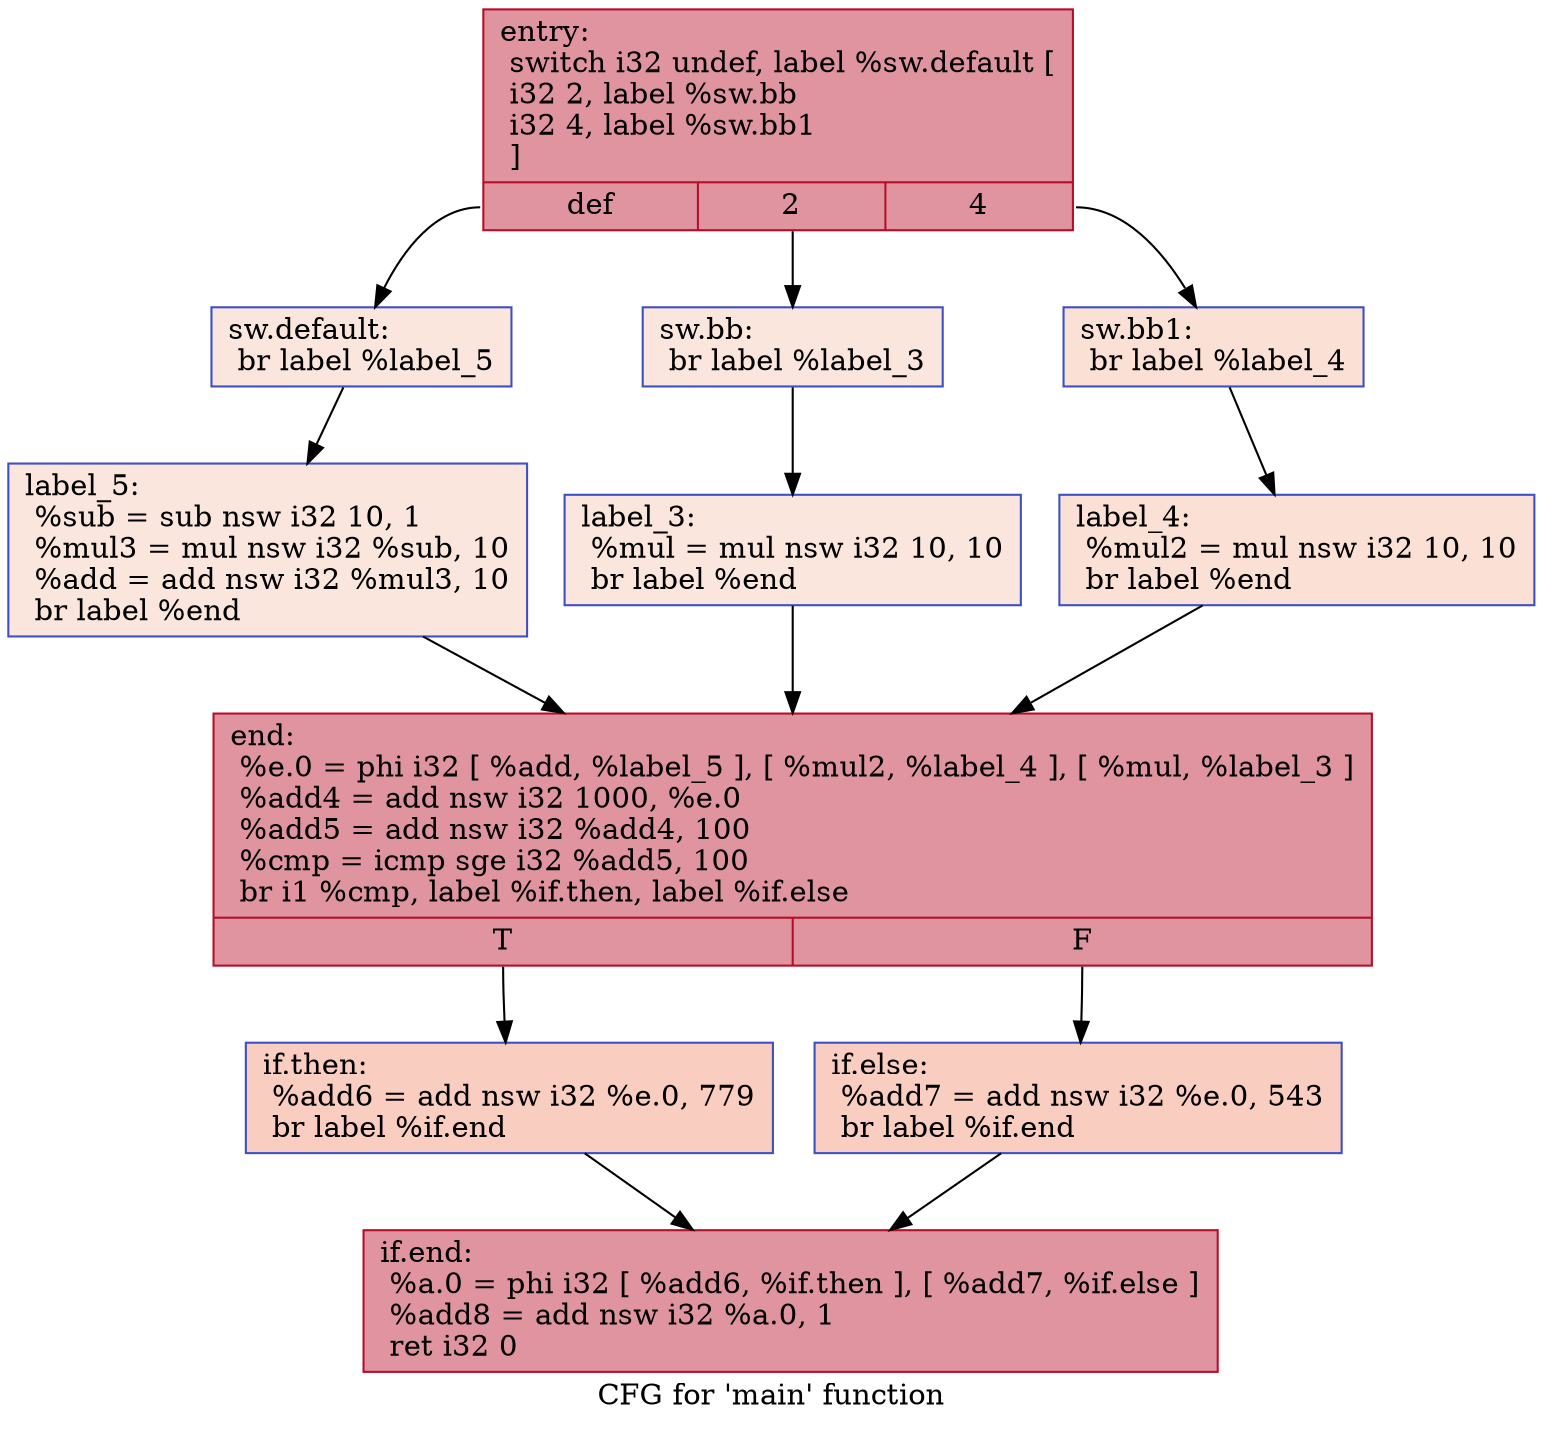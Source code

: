 digraph "CFG for 'main' function" {
	label="CFG for 'main' function";

	Node0x559b91c5f880 [shape=record,color="#b70d28ff", style=filled, fillcolor="#b70d2870",label="{entry:\l  switch i32 undef, label %sw.default [\l    i32 2, label %sw.bb\l    i32 4, label %sw.bb1\l  ]\l|{<s0>def|<s1>2|<s2>4}}"];
	Node0x559b91c5f880:s0 -> Node0x559b91c5fde0;
	Node0x559b91c5f880:s1 -> Node0x559b91c5fe60;
	Node0x559b91c5f880:s2 -> Node0x559b91c5ff00;
	Node0x559b91c5fe60 [shape=record,color="#3d50c3ff", style=filled, fillcolor="#f3c7b170",label="{sw.bb:                                            \l  br label %label_3\l}"];
	Node0x559b91c5fe60 -> Node0x559b91c60090;
	Node0x559b91c5ff00 [shape=record,color="#3d50c3ff", style=filled, fillcolor="#f7bca170",label="{sw.bb1:                                           \l  br label %label_4\l}"];
	Node0x559b91c5ff00 -> Node0x559b91c60170;
	Node0x559b91c5fde0 [shape=record,color="#3d50c3ff", style=filled, fillcolor="#f3c7b170",label="{sw.default:                                       \l  br label %label_5\l}"];
	Node0x559b91c5fde0 -> Node0x559b91c60250;
	Node0x559b91c60090 [shape=record,color="#3d50c3ff", style=filled, fillcolor="#f3c7b170",label="{label_3:                                          \l  %mul = mul nsw i32 10, 10\l  br label %end\l}"];
	Node0x559b91c60090 -> Node0x559b91c60410;
	Node0x559b91c60170 [shape=record,color="#3d50c3ff", style=filled, fillcolor="#f7bca170",label="{label_4:                                          \l  %mul2 = mul nsw i32 10, 10\l  br label %end\l}"];
	Node0x559b91c60170 -> Node0x559b91c60410;
	Node0x559b91c60250 [shape=record,color="#3d50c3ff", style=filled, fillcolor="#f3c7b170",label="{label_5:                                          \l  %sub = sub nsw i32 10, 1\l  %mul3 = mul nsw i32 %sub, 10\l  %add = add nsw i32 %mul3, 10\l  br label %end\l}"];
	Node0x559b91c60250 -> Node0x559b91c60410;
	Node0x559b91c60410 [shape=record,color="#b70d28ff", style=filled, fillcolor="#b70d2870",label="{end:                                              \l  %e.0 = phi i32 [ %add, %label_5 ], [ %mul2, %label_4 ], [ %mul, %label_3 ]\l  %add4 = add nsw i32 1000, %e.0\l  %add5 = add nsw i32 %add4, 100\l  %cmp = icmp sge i32 %add5, 100\l  br i1 %cmp, label %if.then, label %if.else\l|{<s0>T|<s1>F}}"];
	Node0x559b91c60410:s0 -> Node0x559b91c60dc0;
	Node0x559b91c60410:s1 -> Node0x559b91c60e30;
	Node0x559b91c60dc0 [shape=record,color="#3d50c3ff", style=filled, fillcolor="#f2907270",label="{if.then:                                          \l  %add6 = add nsw i32 %e.0, 779\l  br label %if.end\l}"];
	Node0x559b91c60dc0 -> Node0x559b91c61030;
	Node0x559b91c60e30 [shape=record,color="#3d50c3ff", style=filled, fillcolor="#f2907270",label="{if.else:                                          \l  %add7 = add nsw i32 %e.0, 543\l  br label %if.end\l}"];
	Node0x559b91c60e30 -> Node0x559b91c61030;
	Node0x559b91c61030 [shape=record,color="#b70d28ff", style=filled, fillcolor="#b70d2870",label="{if.end:                                           \l  %a.0 = phi i32 [ %add6, %if.then ], [ %add7, %if.else ]\l  %add8 = add nsw i32 %a.0, 1\l  ret i32 0\l}"];
}
